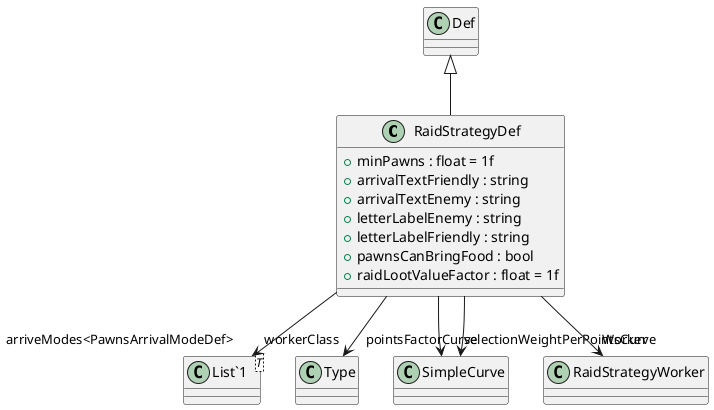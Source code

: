 @startuml
class RaidStrategyDef {
    + minPawns : float = 1f
    + arrivalTextFriendly : string
    + arrivalTextEnemy : string
    + letterLabelEnemy : string
    + letterLabelFriendly : string
    + pawnsCanBringFood : bool
    + raidLootValueFactor : float = 1f
}
class "List`1"<T> {
}
Def <|-- RaidStrategyDef
RaidStrategyDef --> "workerClass" Type
RaidStrategyDef --> "selectionWeightPerPointsCurve" SimpleCurve
RaidStrategyDef --> "pointsFactorCurve" SimpleCurve
RaidStrategyDef --> "arriveModes<PawnsArrivalModeDef>" "List`1"
RaidStrategyDef --> "Worker" RaidStrategyWorker
@enduml
